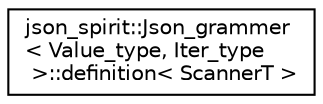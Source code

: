 digraph "Graphical Class Hierarchy"
{
 // LATEX_PDF_SIZE
  edge [fontname="Helvetica",fontsize="10",labelfontname="Helvetica",labelfontsize="10"];
  node [fontname="Helvetica",fontsize="10",shape=record];
  rankdir="LR";
  Node0 [label="json_spirit::Json_grammer\l\< Value_type, Iter_type\l \>::definition\< ScannerT \>",height=0.2,width=0.4,color="black", fillcolor="white", style="filled",URL="$classjson__spirit_1_1_json__grammer_1_1definition.html",tooltip=" "];
}
